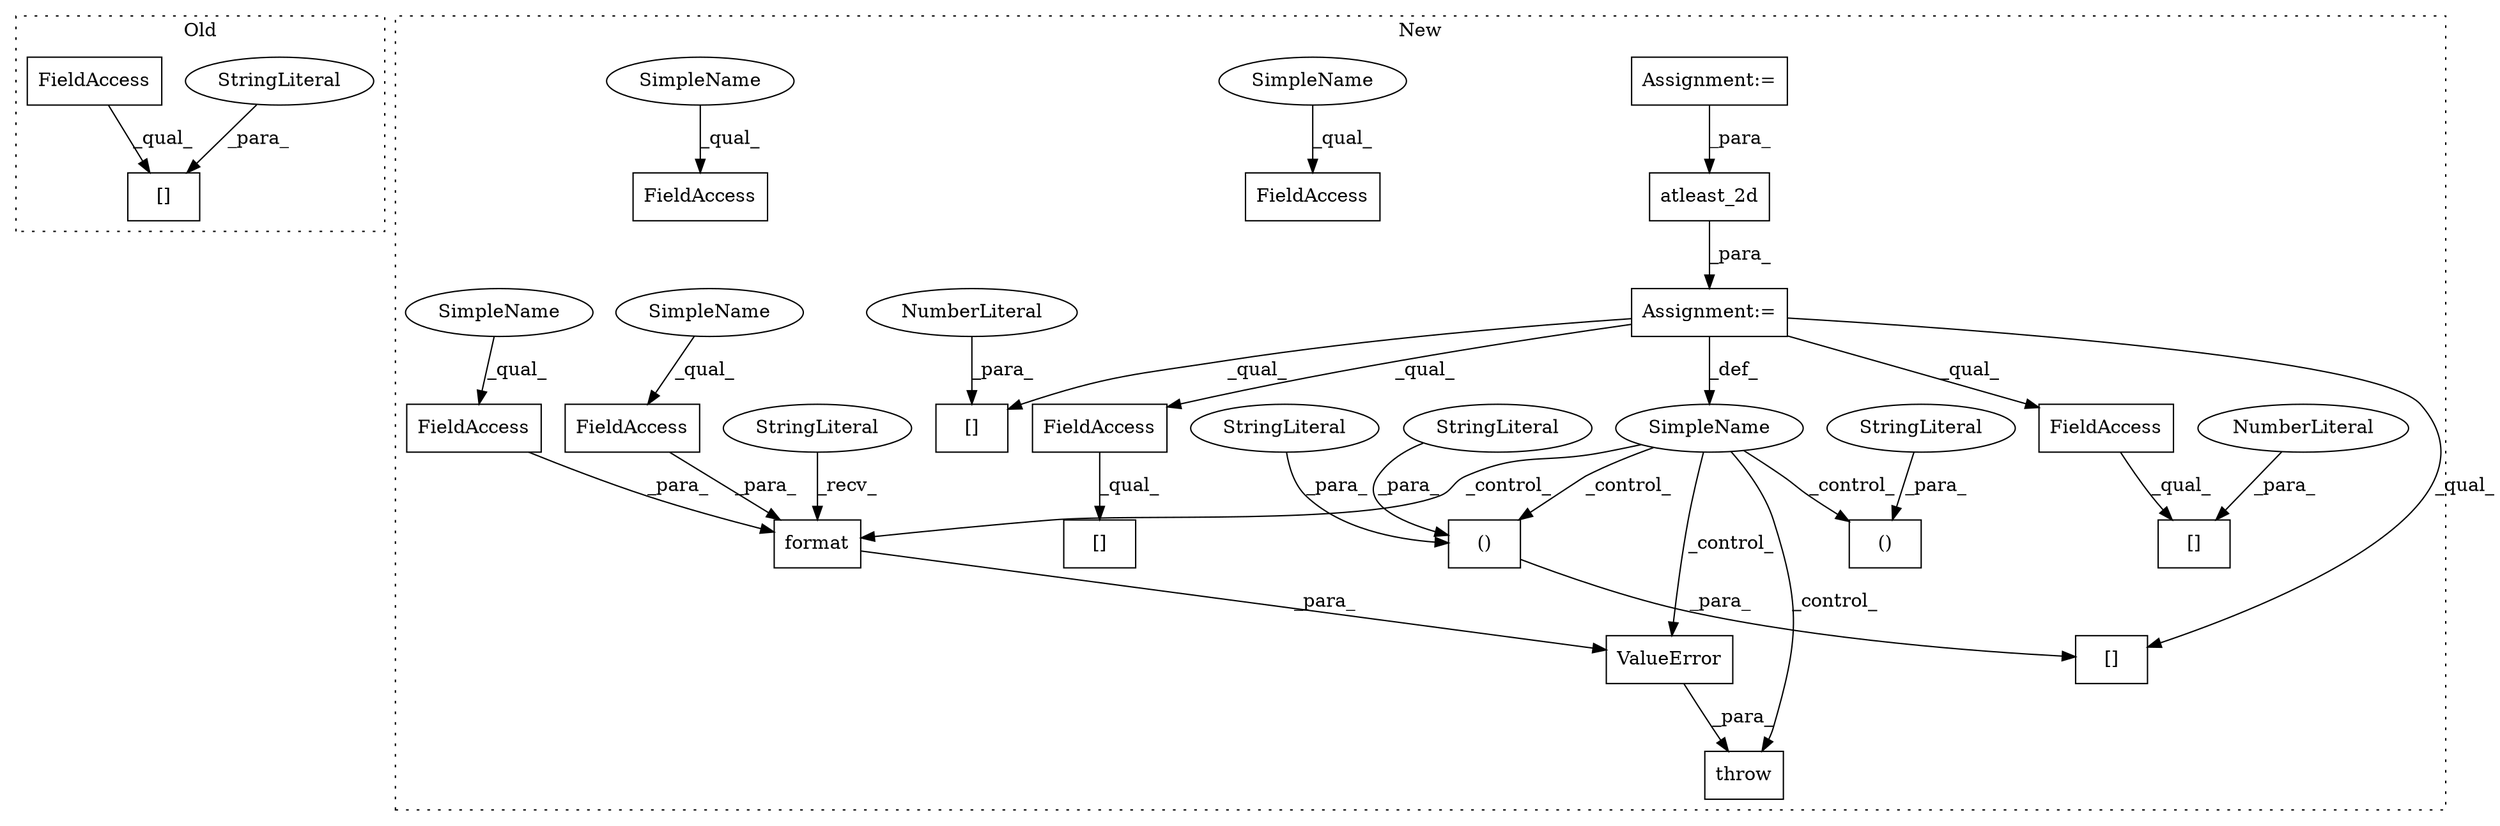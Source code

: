 digraph G {
subgraph cluster0 {
1 [label="[]" a="2" s="2130,2150" l="2,1" shape="box"];
4 [label="StringLiteral" a="45" s="2132" l="18" shape="ellipse"];
6 [label="FieldAccess" a="22" s="2130" l="1" shape="box"];
label = "Old";
style="dotted";
}
subgraph cluster1 {
2 [label="format" a="32" s="3466,3512" l="7,1" shape="box"];
3 [label="StringLiteral" a="45" s="3415" l="50" shape="ellipse"];
5 [label="FieldAccess" a="22" s="3505" l="7" shape="box"];
7 [label="FieldAccess" a="22" s="3485" l="7" shape="box"];
8 [label="FieldAccess" a="22" s="2625" l="7" shape="box"];
9 [label="FieldAccess" a="22" s="3473" l="7" shape="box"];
10 [label="atleast_2d" a="32" s="2555,2567" l="11,1" shape="box"];
11 [label="()" a="106" s="3155" l="30" shape="box"];
12 [label="[]" a="2" s="2644,2653" l="8,1" shape="box"];
13 [label="()" a="106" s="3326" l="47" shape="box"];
14 [label="NumberLiteral" a="34" s="2652" l="1" shape="ellipse"];
15 [label="[]" a="2" s="3317,3373" l="9,2" shape="box"];
16 [label="SimpleName" a="42" s="" l="" shape="ellipse"];
17 [label="FieldAccess" a="22" s="2614" l="7" shape="box"];
18 [label="[]" a="2" s="2603,2612" l="8,1" shape="box"];
19 [label="StringLiteral" a="45" s="3326" l="18" shape="ellipse"];
20 [label="[]" a="2" s="2614,2623" l="8,1" shape="box"];
21 [label="NumberLiteral" a="34" s="2611" l="1" shape="ellipse"];
22 [label="StringLiteral" a="45" s="3357" l="16" shape="ellipse"];
23 [label="StringLiteral" a="45" s="3169" l="16" shape="ellipse"];
24 [label="throw" a="53" s="3398" l="6" shape="box"];
25 [label="FieldAccess" a="22" s="2644" l="7" shape="box"];
26 [label="ValueError" a="32" s="3404,3513" l="11,1" shape="box"];
27 [label="Assignment:=" a="7" s="2437" l="1" shape="box"];
28 [label="Assignment:=" a="7" s="2548" l="1" shape="box"];
29 [label="SimpleName" a="42" s="2625" l="3" shape="ellipse"];
30 [label="SimpleName" a="42" s="3505" l="3" shape="ellipse"];
31 [label="SimpleName" a="42" s="3473" l="3" shape="ellipse"];
32 [label="SimpleName" a="42" s="3485" l="3" shape="ellipse"];
label = "New";
style="dotted";
}
2 -> 26 [label="_para_"];
3 -> 2 [label="_recv_"];
4 -> 1 [label="_para_"];
5 -> 2 [label="_para_"];
6 -> 1 [label="_qual_"];
7 -> 2 [label="_para_"];
10 -> 28 [label="_para_"];
13 -> 15 [label="_para_"];
14 -> 12 [label="_para_"];
16 -> 24 [label="_control_"];
16 -> 2 [label="_control_"];
16 -> 13 [label="_control_"];
16 -> 11 [label="_control_"];
16 -> 26 [label="_control_"];
17 -> 20 [label="_qual_"];
19 -> 13 [label="_para_"];
21 -> 18 [label="_para_"];
22 -> 13 [label="_para_"];
23 -> 11 [label="_para_"];
25 -> 12 [label="_qual_"];
26 -> 24 [label="_para_"];
27 -> 10 [label="_para_"];
28 -> 18 [label="_qual_"];
28 -> 25 [label="_qual_"];
28 -> 15 [label="_qual_"];
28 -> 16 [label="_def_"];
28 -> 17 [label="_qual_"];
29 -> 8 [label="_qual_"];
30 -> 5 [label="_qual_"];
31 -> 9 [label="_qual_"];
32 -> 7 [label="_qual_"];
}